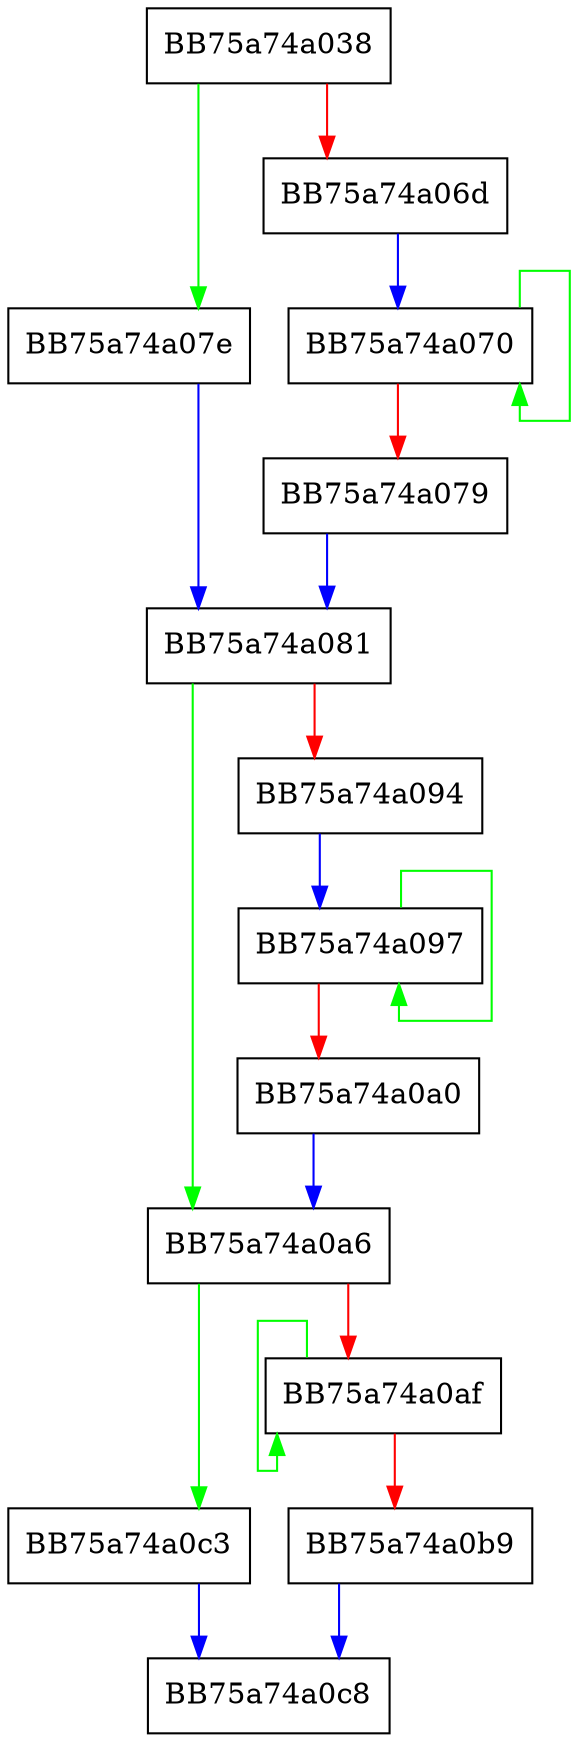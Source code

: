 digraph WPP_SF_Sssiii {
  node [shape="box"];
  graph [splines=ortho];
  BB75a74a038 -> BB75a74a07e [color="green"];
  BB75a74a038 -> BB75a74a06d [color="red"];
  BB75a74a06d -> BB75a74a070 [color="blue"];
  BB75a74a070 -> BB75a74a070 [color="green"];
  BB75a74a070 -> BB75a74a079 [color="red"];
  BB75a74a079 -> BB75a74a081 [color="blue"];
  BB75a74a07e -> BB75a74a081 [color="blue"];
  BB75a74a081 -> BB75a74a0a6 [color="green"];
  BB75a74a081 -> BB75a74a094 [color="red"];
  BB75a74a094 -> BB75a74a097 [color="blue"];
  BB75a74a097 -> BB75a74a097 [color="green"];
  BB75a74a097 -> BB75a74a0a0 [color="red"];
  BB75a74a0a0 -> BB75a74a0a6 [color="blue"];
  BB75a74a0a6 -> BB75a74a0c3 [color="green"];
  BB75a74a0a6 -> BB75a74a0af [color="red"];
  BB75a74a0af -> BB75a74a0af [color="green"];
  BB75a74a0af -> BB75a74a0b9 [color="red"];
  BB75a74a0b9 -> BB75a74a0c8 [color="blue"];
  BB75a74a0c3 -> BB75a74a0c8 [color="blue"];
}